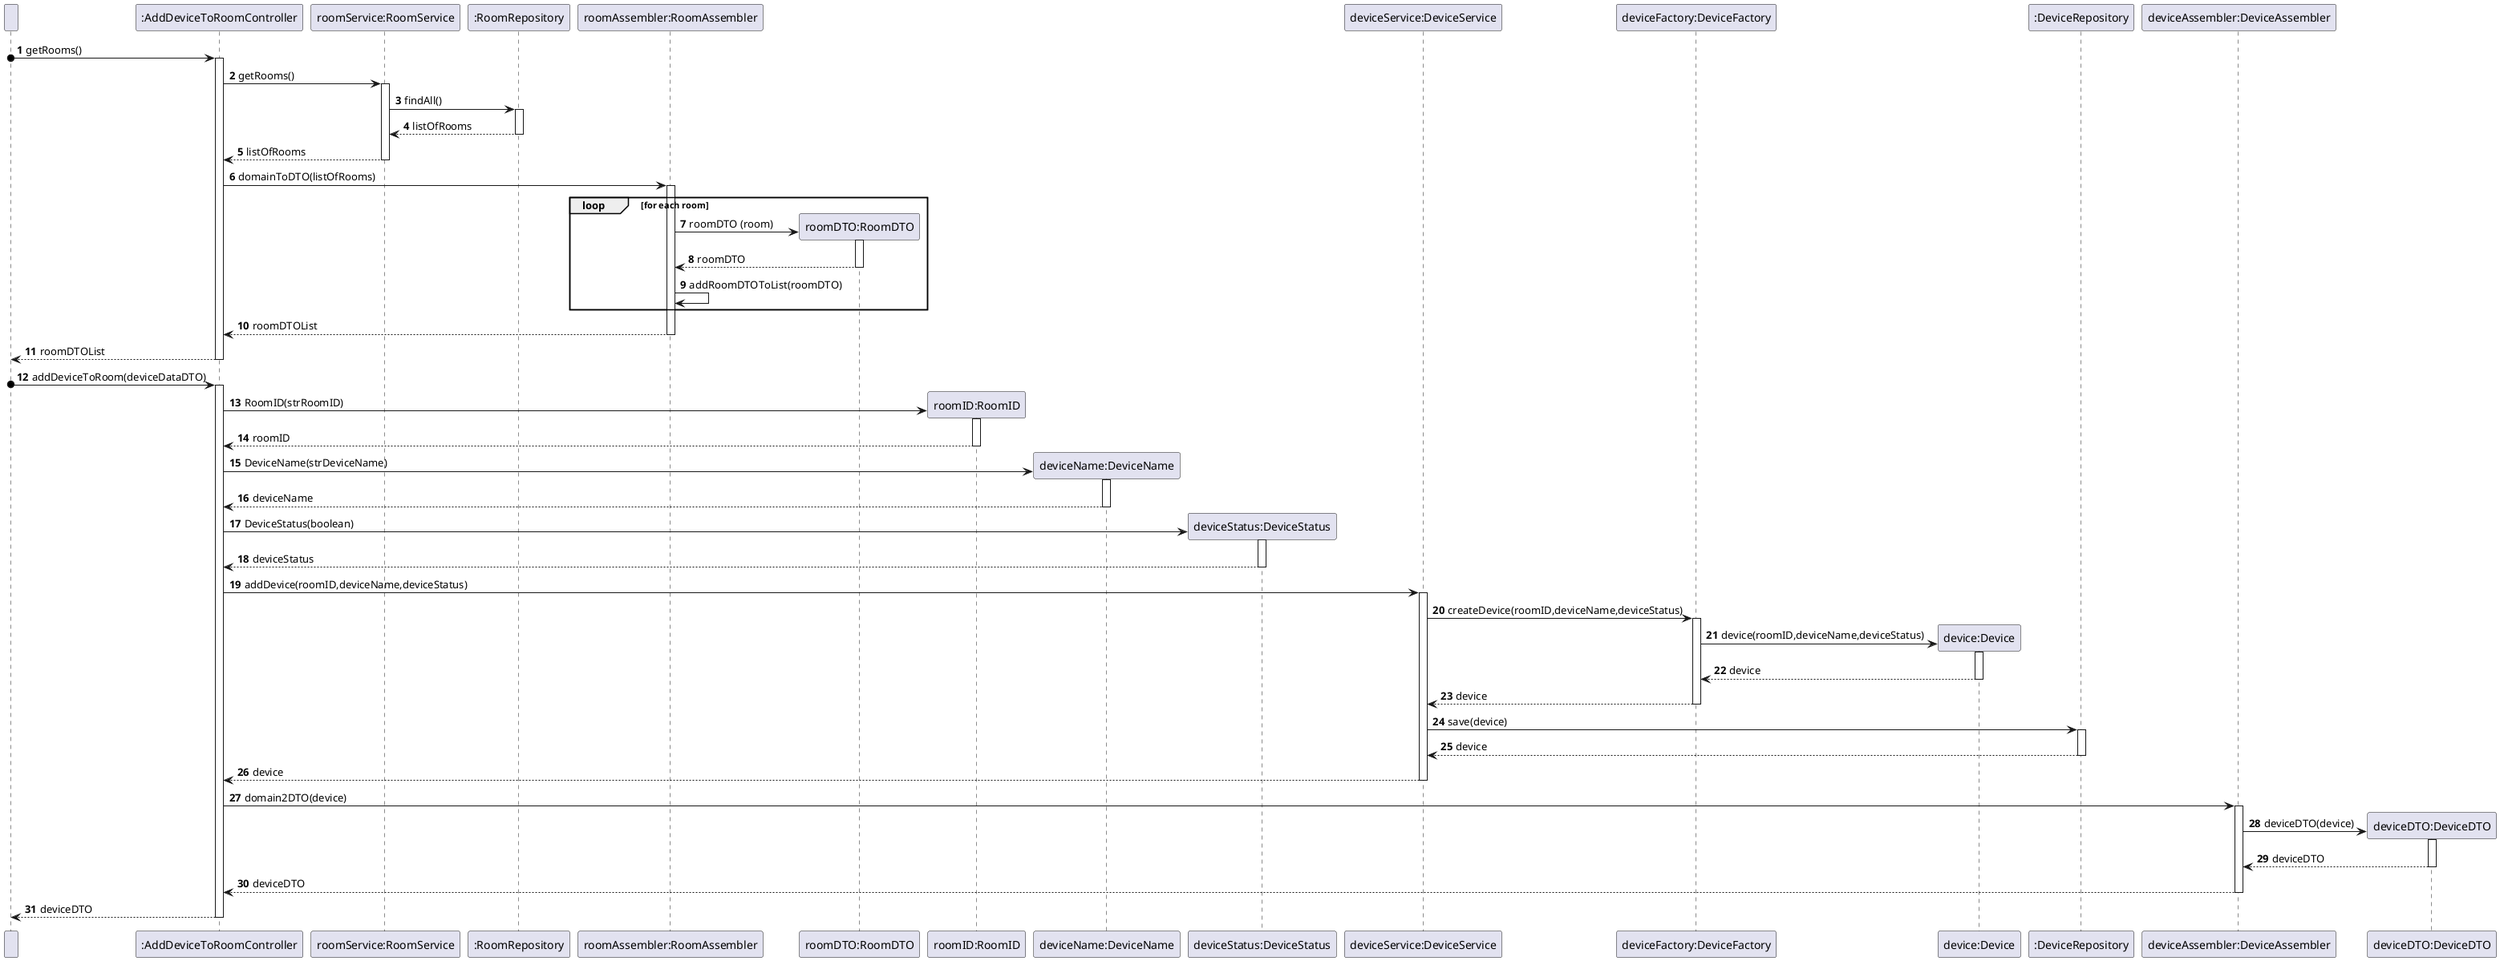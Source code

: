 @startuml
!pragma layout smetana


participant  " " as User

participant ":AddDeviceToRoomController" as Controller
participant "roomService:RoomService" as RoomService
participant ":RoomRepository" as RoomRepo

participant "roomAssembler:RoomAssembler" as RoomAssembler
participant "roomDTO:RoomDTO" as RoomDTO
participant "roomID:RoomID" as RoomID
participant "deviceName:DeviceName" as DeviceName
participant "deviceStatus:DeviceStatus" as DeviceStatus
participant "deviceAssembler:DeviceAssembler" as DeviceAssembler
participant "deviceDTO:DeviceDTO" as DeviceDTO
participant "device:Device" as Device
participant "deviceService:DeviceService" as DeviceService
participant "deviceFactory:DeviceFactory" as Factory
participant "device :Device" as Device
participant ":DeviceRepository" as Repository
participant ":DeviceAssembler" as DeviceAssembler
participant "deviceDTO :DeviceDTO" as DeviceDTO
autonumber

User o-> Controller: getRooms()

activate Controller

Controller -> RoomService: getRooms()

activate RoomService

RoomService -> RoomRepo: findAll()

activate RoomRepo

RoomRepo --> RoomService: listOfRooms

deactivate RoomRepo

RoomService --> Controller: listOfRooms
deactivate RoomService

Controller -> RoomAssembler : domainToDTO(listOfRooms)

activate RoomAssembler

loop for each room

    create RoomDTO

    RoomAssembler -> RoomDTO: roomDTO (room)

     activate RoomDTO

     RoomDTO --> RoomAssembler: roomDTO

      deactivate RoomDTO

     RoomAssembler -> RoomAssembler: addRoomDTOToList(roomDTO)

end
RoomAssembler --> Controller: roomDTOList

deactivate RoomAssembler

Controller --> User : roomDTOList
deactivate Controller


User o-> Controller : addDeviceToRoom(deviceDataDTO)
activate Controller



create RoomID
Controller -> RoomID : RoomID(strRoomID)
activate RoomID

RoomID --> Controller : roomID
deactivate RoomID

create DeviceName
Controller -> DeviceName : DeviceName(strDeviceName)
activate DeviceName

DeviceName --> Controller : deviceName
deactivate DeviceName

create DeviceStatus
Controller -> DeviceStatus : DeviceStatus(boolean)
activate DeviceStatus

DeviceStatus --> Controller : deviceStatus
deactivate DeviceStatus

Controller -> DeviceService : addDevice(roomID,deviceName,deviceStatus)
activate DeviceService

DeviceService -> Factory : createDevice(roomID,deviceName,deviceStatus)
activate Factory

create Device
Factory -> Device : device(roomID,deviceName,deviceStatus)

activate Device
Device --> Factory : device

deactivate Device
Factory --> DeviceService : device

deactivate Factory
DeviceService -> Repository : save(device)

activate Repository

Repository --> DeviceService: device
deactivate Repository

DeviceService --> Controller : device
deactivate DeviceService

Controller -> DeviceAssembler : domain2DTO(device)
create DeviceDTO

activate DeviceAssembler
DeviceAssembler -> DeviceDTO : deviceDTO(device)

activate DeviceDTO
DeviceDTO --> DeviceAssembler : deviceDTO
deactivate DeviceDTO

DeviceAssembler --> Controller : deviceDTO
deactivate DeviceAssembler

Controller --> User : deviceDTO
deactivate Controller
@enduml
